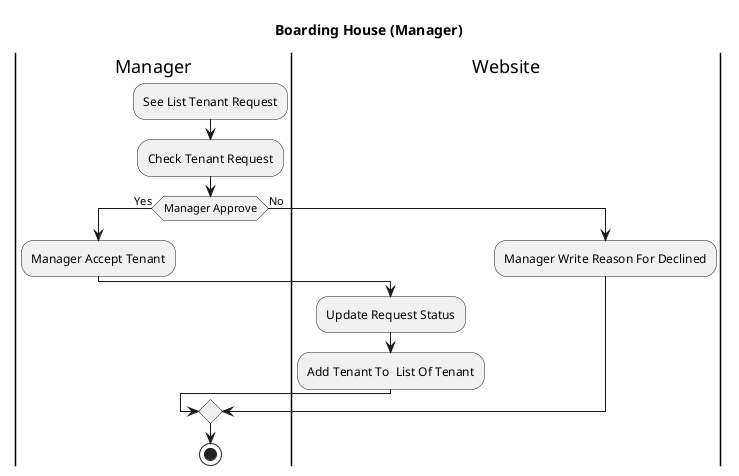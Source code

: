 @startuml
title Boarding House (Manager)
|Manager|
    :See List Tenant Request;
    :Check Tenant Request;
    
    If (Manager Approve) then (Yes)
        :Manager Accept Tenant;

|Website|
        :Update Request Status;
        :Add Tenant To  List Of Tenant;
    else (No)
        :Manager Write Reason For Declined;
    Endif
    
|Manager|
    stop

@enduml
